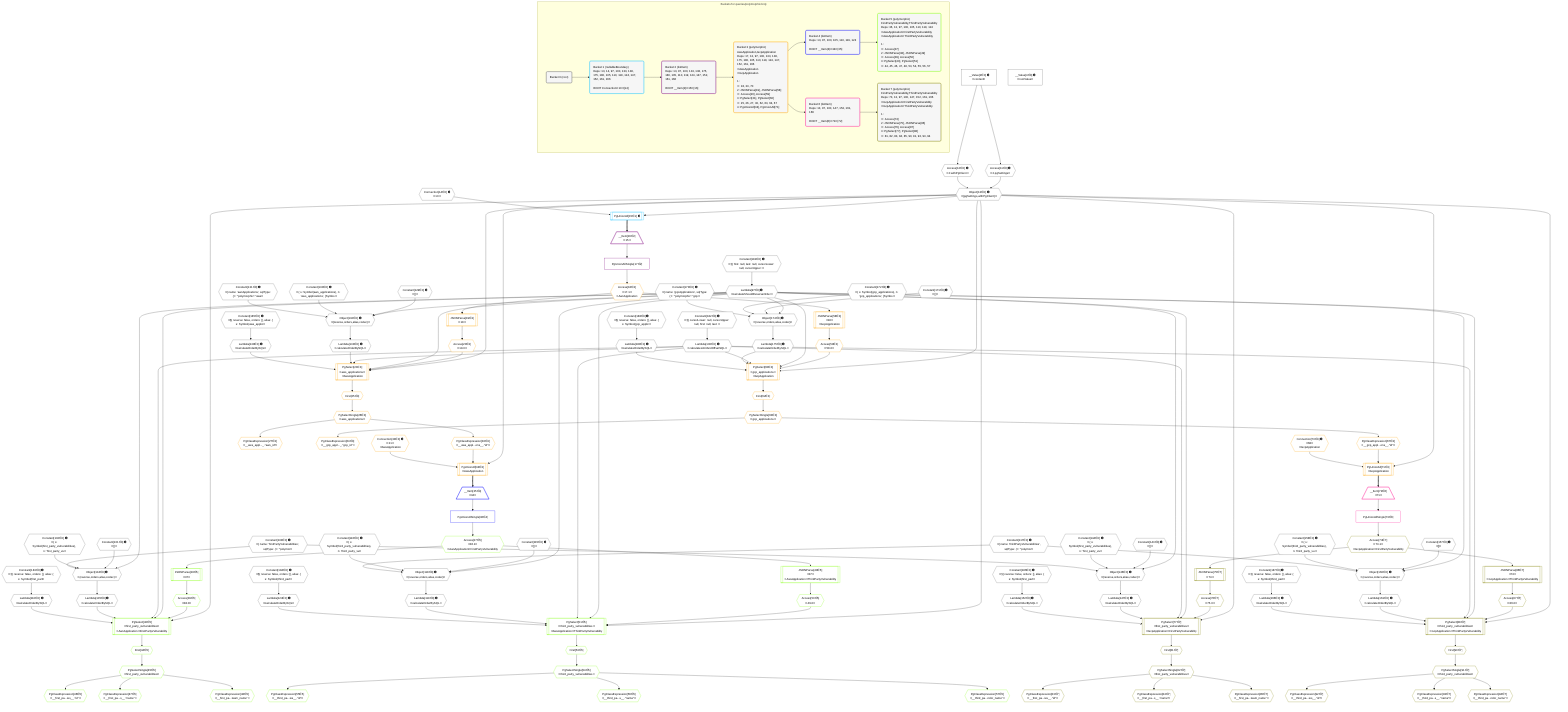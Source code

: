 %%{init: {'themeVariables': { 'fontSize': '12px'}}}%%
graph TD
    classDef path fill:#eee,stroke:#000,color:#000
    classDef plan fill:#fff,stroke-width:1px,color:#000
    classDef itemplan fill:#fff,stroke-width:2px,color:#000
    classDef unbatchedplan fill:#dff,stroke-width:1px,color:#000
    classDef sideeffectplan fill:#fcc,stroke-width:2px,color:#000
    classDef bucket fill:#f6f6f6,color:#000,stroke-width:2px,text-align:left


    %% plan dependencies
    Object104{{"Object[104∈0] ➊<br />ᐸ{reverse,orders,alias,codec}ᐳ"}}:::plan
    Lambda97{{"Lambda[97∈0] ➊<br />ᐸcalculateShouldReverseOrderᐳ"}}:::plan
    Constant101{{"Constant[101∈0] ➊<br />ᐸ[]ᐳ"}}:::plan
    Constant102{{"Constant[102∈0] ➊<br />ᐸ{ s: Symbol(first_party_vulnerabilities), n: 'first_party_vuᐳ"}}:::plan
    Constant103{{"Constant[103∈0] ➊<br />ᐸ{ name: 'firstPartyVulnerabilities', sqlType: { t: '”polymorᐳ"}}:::plan
    Lambda97 & Constant101 & Constant102 & Constant103 --> Object104
    Object118{{"Object[118∈0] ➊<br />ᐸ{reverse,orders,alias,codec}ᐳ"}}:::plan
    Constant115{{"Constant[115∈0] ➊<br />ᐸ[]ᐳ"}}:::plan
    Constant116{{"Constant[116∈0] ➊<br />ᐸ{ s: Symbol(third_party_vulnerabilities), n: 'third_party_vuᐳ"}}:::plan
    Constant117{{"Constant[117∈0] ➊<br />ᐸ{ name: 'thirdPartyVulnerabilities', sqlType: { t: '”polymorᐳ"}}:::plan
    Lambda97 & Constant115 & Constant116 & Constant117 --> Object118
    Object132{{"Object[132∈0] ➊<br />ᐸ{reverse,orders,alias,codec}ᐳ"}}:::plan
    Constant129{{"Constant[129∈0] ➊<br />ᐸ[]ᐳ"}}:::plan
    Constant130{{"Constant[130∈0] ➊<br />ᐸ{ s: Symbol(aws_applications), n: 'aws_applications', [Symboᐳ"}}:::plan
    Constant131{{"Constant[131∈0] ➊<br />ᐸ{ name: 'awsApplications', sqlType: { t: '”polymorphic”.”awsᐳ"}}:::plan
    Lambda97 & Constant129 & Constant130 & Constant131 --> Object132
    Object146{{"Object[146∈0] ➊<br />ᐸ{reverse,orders,alias,codec}ᐳ"}}:::plan
    Constant143{{"Constant[143∈0] ➊<br />ᐸ[]ᐳ"}}:::plan
    Constant144{{"Constant[144∈0] ➊<br />ᐸ{ s: Symbol(first_party_vulnerabilities), n: 'first_party_vuᐳ"}}:::plan
    Lambda97 & Constant143 & Constant144 & Constant103 --> Object146
    Object160{{"Object[160∈0] ➊<br />ᐸ{reverse,orders,alias,codec}ᐳ"}}:::plan
    Constant157{{"Constant[157∈0] ➊<br />ᐸ[]ᐳ"}}:::plan
    Constant158{{"Constant[158∈0] ➊<br />ᐸ{ s: Symbol(third_party_vulnerabilities), n: 'third_party_vuᐳ"}}:::plan
    Lambda97 & Constant157 & Constant158 & Constant117 --> Object160
    Object174{{"Object[174∈0] ➊<br />ᐸ{reverse,orders,alias,codec}ᐳ"}}:::plan
    Constant171{{"Constant[171∈0] ➊<br />ᐸ[]ᐳ"}}:::plan
    Constant172{{"Constant[172∈0] ➊<br />ᐸ{ s: Symbol(gcp_applications), n: 'gcp_applications', [Symboᐳ"}}:::plan
    Constant173{{"Constant[173∈0] ➊<br />ᐸ{ name: 'gcpApplications', sqlType: { t: '”polymorphic”.”gcpᐳ"}}:::plan
    Lambda97 & Constant171 & Constant172 & Constant173 --> Object174
    Object13{{"Object[13∈0] ➊<br />ᐸ{pgSettings,withPgClient}ᐳ"}}:::plan
    Access11{{"Access[11∈0] ➊<br />ᐸ2.pgSettingsᐳ"}}:::plan
    Access12{{"Access[12∈0] ➊<br />ᐸ2.withPgClientᐳ"}}:::plan
    Access11 & Access12 --> Object13
    __Value2["__Value[2∈0] ➊<br />ᐸcontextᐳ"]:::plan
    __Value2 --> Access11
    __Value2 --> Access12
    Constant181{{"Constant[181∈0] ➊<br />ᐸ§{ first: null, last: null, cursorLower: null, cursorUpper: ᐳ"}}:::plan
    Constant181 --> Lambda97
    Lambda100{{"Lambda[100∈0] ➊<br />ᐸcalculateLimitAndOffsetSQLᐳ"}}:::plan
    Constant182{{"Constant[182∈0] ➊<br />ᐸ§{ cursorLower: null, cursorUpper: null, first: null, last: ᐳ"}}:::plan
    Constant182 --> Lambda100
    Lambda105{{"Lambda[105∈0] ➊<br />ᐸcalculateOrderBySQLᐳ"}}:::plan
    Object104 --> Lambda105
    Lambda110{{"Lambda[110∈0] ➊<br />ᐸcalculateOrderBySQLᐳ"}}:::plan
    Constant183{{"Constant[183∈0] ➊<br />ᐸ§{ reverse: false, orders: [], alias: { s: Symbol(first_partᐳ"}}:::plan
    Constant183 --> Lambda110
    Lambda119{{"Lambda[119∈0] ➊<br />ᐸcalculateOrderBySQLᐳ"}}:::plan
    Object118 --> Lambda119
    Lambda124{{"Lambda[124∈0] ➊<br />ᐸcalculateOrderBySQLᐳ"}}:::plan
    Constant184{{"Constant[184∈0] ➊<br />ᐸ§{ reverse: false, orders: [], alias: { s: Symbol(third_partᐳ"}}:::plan
    Constant184 --> Lambda124
    Lambda133{{"Lambda[133∈0] ➊<br />ᐸcalculateOrderBySQLᐳ"}}:::plan
    Object132 --> Lambda133
    Lambda138{{"Lambda[138∈0] ➊<br />ᐸcalculateOrderBySQLᐳ"}}:::plan
    Constant185{{"Constant[185∈0] ➊<br />ᐸ§{ reverse: false, orders: [], alias: { s: Symbol(aws_applicᐳ"}}:::plan
    Constant185 --> Lambda138
    Lambda147{{"Lambda[147∈0] ➊<br />ᐸcalculateOrderBySQLᐳ"}}:::plan
    Object146 --> Lambda147
    Lambda152{{"Lambda[152∈0] ➊<br />ᐸcalculateOrderBySQLᐳ"}}:::plan
    Constant186{{"Constant[186∈0] ➊<br />ᐸ§{ reverse: false, orders: [], alias: { s: Symbol(first_partᐳ"}}:::plan
    Constant186 --> Lambda152
    Lambda161{{"Lambda[161∈0] ➊<br />ᐸcalculateOrderBySQLᐳ"}}:::plan
    Object160 --> Lambda161
    Lambda166{{"Lambda[166∈0] ➊<br />ᐸcalculateOrderBySQLᐳ"}}:::plan
    Constant187{{"Constant[187∈0] ➊<br />ᐸ§{ reverse: false, orders: [], alias: { s: Symbol(third_partᐳ"}}:::plan
    Constant187 --> Lambda166
    Lambda175{{"Lambda[175∈0] ➊<br />ᐸcalculateOrderBySQLᐳ"}}:::plan
    Object174 --> Lambda175
    Lambda180{{"Lambda[180∈0] ➊<br />ᐸcalculateOrderBySQLᐳ"}}:::plan
    Constant188{{"Constant[188∈0] ➊<br />ᐸ§{ reverse: false, orders: [], alias: { s: Symbol(gcp_applicᐳ"}}:::plan
    Constant188 --> Lambda180
    __Value4["__Value[4∈0] ➊<br />ᐸrootValueᐳ"]:::plan
    Connection14{{"Connection[14∈0] ➊<br />ᐸ10ᐳ"}}:::plan
    PgUnionAll15[["PgUnionAll[15∈1] ➊"]]:::plan
    Object13 & Connection14 --> PgUnionAll15
    __Item16[/"__Item[16∈2]<br />ᐸ15ᐳ"\]:::itemplan
    PgUnionAll15 ==> __Item16
    PgUnionAllSingle17["PgUnionAllSingle[17∈2]"]:::plan
    __Item16 --> PgUnionAllSingle17
    PgSelect21[["PgSelect[21∈3]<br />ᐸaws_applicationsᐳ<br />ᐳAwsApplication"]]:::plan
    Access20{{"Access[20∈3]<br />ᐸ19.0ᐳ"}}:::plan
    Object13 & Access20 & Lambda97 & Lambda100 & Lambda133 & Lambda138 --> PgSelect21
    PgSelect60[["PgSelect[60∈3]<br />ᐸgcp_applicationsᐳ<br />ᐳGcpApplication"]]:::plan
    Access59{{"Access[59∈3]<br />ᐸ58.0ᐳ"}}:::plan
    Object13 & Access59 & Lambda97 & Lambda100 & Lambda175 & Lambda180 --> PgSelect60
    PgUnionAll34[["PgUnionAll[34∈3]<br />ᐳAwsApplication"]]:::plan
    PgClassExpression30{{"PgClassExpression[30∈3]<br />ᐸ__aws_appl...ons__.”id”ᐳ"}}:::plan
    Connection33{{"Connection[33∈3] ➊<br />ᐸ31ᐳ<br />ᐳAwsApplication"}}:::plan
    Object13 & PgClassExpression30 & Connection33 --> PgUnionAll34
    PgUnionAll71[["PgUnionAll[71∈3]<br />ᐳGcpApplication"]]:::plan
    PgClassExpression67{{"PgClassExpression[67∈3]<br />ᐸ__gcp_appl...ons__.”id”ᐳ"}}:::plan
    Connection70{{"Connection[70∈3] ➊<br />ᐸ68ᐳ<br />ᐳGcpApplication"}}:::plan
    Object13 & PgClassExpression67 & Connection70 --> PgUnionAll71
    Access18{{"Access[18∈3]<br />ᐸ17.1ᐳ<br />ᐳAwsApplication"}}:::plan
    PgUnionAllSingle17 --> Access18
    JSONParse19[["JSONParse[19∈3]<br />ᐸ18ᐳ"]]:::plan
    Access18 --> JSONParse19
    JSONParse19 --> Access20
    First25{{"First[25∈3]"}}:::plan
    PgSelect21 --> First25
    PgSelectSingle26{{"PgSelectSingle[26∈3]<br />ᐸaws_applicationsᐳ"}}:::plan
    First25 --> PgSelectSingle26
    PgClassExpression27{{"PgClassExpression[27∈3]<br />ᐸ__aws_appl..._.”aws_id”ᐳ"}}:::plan
    PgSelectSingle26 --> PgClassExpression27
    PgSelectSingle26 --> PgClassExpression30
    JSONParse58[["JSONParse[58∈3]<br />ᐸ18ᐳ<br />ᐳGcpApplication"]]:::plan
    Access18 --> JSONParse58
    JSONParse58 --> Access59
    First62{{"First[62∈3]"}}:::plan
    PgSelect60 --> First62
    PgSelectSingle63{{"PgSelectSingle[63∈3]<br />ᐸgcp_applicationsᐳ"}}:::plan
    First62 --> PgSelectSingle63
    PgClassExpression64{{"PgClassExpression[64∈3]<br />ᐸ__gcp_appl..._.”gcp_id”ᐳ"}}:::plan
    PgSelectSingle63 --> PgClassExpression64
    PgSelectSingle63 --> PgClassExpression67
    __Item35[/"__Item[35∈4]<br />ᐸ34ᐳ"\]:::itemplan
    PgUnionAll34 ==> __Item35
    PgUnionAllSingle36["PgUnionAllSingle[36∈4]"]:::plan
    __Item35 --> PgUnionAllSingle36
    PgSelect40[["PgSelect[40∈5]<br />ᐸfirst_party_vulnerabilitiesᐳ<br />ᐳAwsApplicationᐳFirstPartyVulnerability"]]:::plan
    Access39{{"Access[39∈5]<br />ᐸ38.0ᐳ"}}:::plan
    Object13 & Access39 & Lambda97 & Lambda100 & Lambda105 & Lambda110 --> PgSelect40
    PgSelect51[["PgSelect[51∈5]<br />ᐸthird_party_vulnerabilitiesᐳ<br />ᐳAwsApplicationᐳThirdPartyVulnerability"]]:::plan
    Access50{{"Access[50∈5]<br />ᐸ49.0ᐳ"}}:::plan
    Object13 & Access50 & Lambda97 & Lambda100 & Lambda119 & Lambda124 --> PgSelect51
    Access37{{"Access[37∈5]<br />ᐸ36.1ᐳ<br />ᐳAwsApplicationᐳFirstPartyVulnerability"}}:::plan
    PgUnionAllSingle36 --> Access37
    JSONParse38[["JSONParse[38∈5]<br />ᐸ37ᐳ"]]:::plan
    Access37 --> JSONParse38
    JSONParse38 --> Access39
    First44{{"First[44∈5]"}}:::plan
    PgSelect40 --> First44
    PgSelectSingle45{{"PgSelectSingle[45∈5]<br />ᐸfirst_party_vulnerabilitiesᐳ"}}:::plan
    First44 --> PgSelectSingle45
    PgClassExpression46{{"PgClassExpression[46∈5]<br />ᐸ__first_pa...ies__.”id”ᐳ"}}:::plan
    PgSelectSingle45 --> PgClassExpression46
    PgClassExpression47{{"PgClassExpression[47∈5]<br />ᐸ__first_pa...s__.”name”ᐳ"}}:::plan
    PgSelectSingle45 --> PgClassExpression47
    PgClassExpression48{{"PgClassExpression[48∈5]<br />ᐸ__first_pa...team_name”ᐳ"}}:::plan
    PgSelectSingle45 --> PgClassExpression48
    JSONParse49[["JSONParse[49∈5]<br />ᐸ37ᐳ<br />ᐳAwsApplicationᐳThirdPartyVulnerability"]]:::plan
    Access37 --> JSONParse49
    JSONParse49 --> Access50
    First53{{"First[53∈5]"}}:::plan
    PgSelect51 --> First53
    PgSelectSingle54{{"PgSelectSingle[54∈5]<br />ᐸthird_party_vulnerabilitiesᐳ"}}:::plan
    First53 --> PgSelectSingle54
    PgClassExpression55{{"PgClassExpression[55∈5]<br />ᐸ__third_pa...ies__.”id”ᐳ"}}:::plan
    PgSelectSingle54 --> PgClassExpression55
    PgClassExpression56{{"PgClassExpression[56∈5]<br />ᐸ__third_pa...s__.”name”ᐳ"}}:::plan
    PgSelectSingle54 --> PgClassExpression56
    PgClassExpression57{{"PgClassExpression[57∈5]<br />ᐸ__third_pa...ndor_name”ᐳ"}}:::plan
    PgSelectSingle54 --> PgClassExpression57
    __Item72[/"__Item[72∈6]<br />ᐸ71ᐳ"\]:::itemplan
    PgUnionAll71 ==> __Item72
    PgUnionAllSingle73["PgUnionAllSingle[73∈6]"]:::plan
    __Item72 --> PgUnionAllSingle73
    PgSelect77[["PgSelect[77∈7]<br />ᐸfirst_party_vulnerabilitiesᐳ<br />ᐳGcpApplicationᐳFirstPartyVulnerability"]]:::plan
    Access76{{"Access[76∈7]<br />ᐸ75.0ᐳ"}}:::plan
    Object13 & Access76 & Lambda97 & Lambda100 & Lambda147 & Lambda152 --> PgSelect77
    PgSelect88[["PgSelect[88∈7]<br />ᐸthird_party_vulnerabilitiesᐳ<br />ᐳGcpApplicationᐳThirdPartyVulnerability"]]:::plan
    Access87{{"Access[87∈7]<br />ᐸ86.0ᐳ"}}:::plan
    Object13 & Access87 & Lambda97 & Lambda100 & Lambda161 & Lambda166 --> PgSelect88
    Access74{{"Access[74∈7]<br />ᐸ73.1ᐳ<br />ᐳGcpApplicationᐳFirstPartyVulnerability"}}:::plan
    PgUnionAllSingle73 --> Access74
    JSONParse75[["JSONParse[75∈7]<br />ᐸ74ᐳ"]]:::plan
    Access74 --> JSONParse75
    JSONParse75 --> Access76
    First81{{"First[81∈7]"}}:::plan
    PgSelect77 --> First81
    PgSelectSingle82{{"PgSelectSingle[82∈7]<br />ᐸfirst_party_vulnerabilitiesᐳ"}}:::plan
    First81 --> PgSelectSingle82
    PgClassExpression83{{"PgClassExpression[83∈7]<br />ᐸ__first_pa...ies__.”id”ᐳ"}}:::plan
    PgSelectSingle82 --> PgClassExpression83
    PgClassExpression84{{"PgClassExpression[84∈7]<br />ᐸ__first_pa...s__.”name”ᐳ"}}:::plan
    PgSelectSingle82 --> PgClassExpression84
    PgClassExpression85{{"PgClassExpression[85∈7]<br />ᐸ__first_pa...team_name”ᐳ"}}:::plan
    PgSelectSingle82 --> PgClassExpression85
    JSONParse86[["JSONParse[86∈7]<br />ᐸ74ᐳ<br />ᐳGcpApplicationᐳThirdPartyVulnerability"]]:::plan
    Access74 --> JSONParse86
    JSONParse86 --> Access87
    First90{{"First[90∈7]"}}:::plan
    PgSelect88 --> First90
    PgSelectSingle91{{"PgSelectSingle[91∈7]<br />ᐸthird_party_vulnerabilitiesᐳ"}}:::plan
    First90 --> PgSelectSingle91
    PgClassExpression92{{"PgClassExpression[92∈7]<br />ᐸ__third_pa...ies__.”id”ᐳ"}}:::plan
    PgSelectSingle91 --> PgClassExpression92
    PgClassExpression93{{"PgClassExpression[93∈7]<br />ᐸ__third_pa...s__.”name”ᐳ"}}:::plan
    PgSelectSingle91 --> PgClassExpression93
    PgClassExpression94{{"PgClassExpression[94∈7]<br />ᐸ__third_pa...ndor_name”ᐳ"}}:::plan
    PgSelectSingle91 --> PgClassExpression94

    %% define steps

    subgraph "Buckets for queries/polymorphic/only"
    Bucket0("Bucket 0 (root)"):::bucket
    classDef bucket0 stroke:#696969
    class Bucket0,__Value2,__Value4,Access11,Access12,Object13,Connection14,Lambda97,Lambda100,Constant101,Constant102,Constant103,Object104,Lambda105,Lambda110,Constant115,Constant116,Constant117,Object118,Lambda119,Lambda124,Constant129,Constant130,Constant131,Object132,Lambda133,Lambda138,Constant143,Constant144,Object146,Lambda147,Lambda152,Constant157,Constant158,Object160,Lambda161,Lambda166,Constant171,Constant172,Constant173,Object174,Lambda175,Lambda180,Constant181,Constant182,Constant183,Constant184,Constant185,Constant186,Constant187,Constant188 bucket0
    Bucket1("Bucket 1 (nullableBoundary)<br />Deps: 13, 14, 97, 100, 133, 138, 175, 180, 105, 110, 119, 124, 147, 152, 161, 166<br /><br />ROOT Connectionᐸ10ᐳ[14]"):::bucket
    classDef bucket1 stroke:#00bfff
    class Bucket1,PgUnionAll15 bucket1
    Bucket2("Bucket 2 (listItem)<br />Deps: 13, 97, 100, 133, 138, 175, 180, 105, 110, 119, 124, 147, 152, 161, 166<br /><br />ROOT __Item{2}ᐸ15ᐳ[16]"):::bucket
    classDef bucket2 stroke:#7f007f
    class Bucket2,__Item16,PgUnionAllSingle17 bucket2
    Bucket3("Bucket 3 (polymorphic)<br />AwsApplication,GcpApplication<br />Deps: 17, 13, 97, 100, 133, 138, 175, 180, 105, 110, 119, 124, 147, 152, 161, 166<br />ᐳAwsApplication<br />ᐳGcpApplication<br /><br />1: <br />ᐳ: 18, 33, 70<br />2: JSONParse[19], JSONParse[58]<br />ᐳ: Access[20], Access[59]<br />3: PgSelect[21], PgSelect[60]<br />ᐳ: 25, 26, 27, 30, 62, 63, 64, 67<br />4: PgUnionAll[34], PgUnionAll[71]"):::bucket
    classDef bucket3 stroke:#ffa500
    class Bucket3,Access18,JSONParse19,Access20,PgSelect21,First25,PgSelectSingle26,PgClassExpression27,PgClassExpression30,Connection33,PgUnionAll34,JSONParse58,Access59,PgSelect60,First62,PgSelectSingle63,PgClassExpression64,PgClassExpression67,Connection70,PgUnionAll71 bucket3
    Bucket4("Bucket 4 (listItem)<br />Deps: 13, 97, 100, 105, 110, 119, 124<br /><br />ROOT __Item{4}ᐸ34ᐳ[35]"):::bucket
    classDef bucket4 stroke:#0000ff
    class Bucket4,__Item35,PgUnionAllSingle36 bucket4
    Bucket5("Bucket 5 (polymorphic)<br />FirstPartyVulnerability,ThirdPartyVulnerability<br />Deps: 36, 13, 97, 100, 105, 110, 119, 124<br />ᐳAwsApplicationᐳFirstPartyVulnerability<br />ᐳAwsApplicationᐳThirdPartyVulnerability<br /><br />1: <br />ᐳ: Access[37]<br />2: JSONParse[38], JSONParse[49]<br />ᐳ: Access[39], Access[50]<br />3: PgSelect[40], PgSelect[51]<br />ᐳ: 44, 45, 46, 47, 48, 53, 54, 55, 56, 57"):::bucket
    classDef bucket5 stroke:#7fff00
    class Bucket5,Access37,JSONParse38,Access39,PgSelect40,First44,PgSelectSingle45,PgClassExpression46,PgClassExpression47,PgClassExpression48,JSONParse49,Access50,PgSelect51,First53,PgSelectSingle54,PgClassExpression55,PgClassExpression56,PgClassExpression57 bucket5
    Bucket6("Bucket 6 (listItem)<br />Deps: 13, 97, 100, 147, 152, 161, 166<br /><br />ROOT __Item{6}ᐸ71ᐳ[72]"):::bucket
    classDef bucket6 stroke:#ff1493
    class Bucket6,__Item72,PgUnionAllSingle73 bucket6
    Bucket7("Bucket 7 (polymorphic)<br />FirstPartyVulnerability,ThirdPartyVulnerability<br />Deps: 73, 13, 97, 100, 147, 152, 161, 166<br />ᐳGcpApplicationᐳFirstPartyVulnerability<br />ᐳGcpApplicationᐳThirdPartyVulnerability<br /><br />1: <br />ᐳ: Access[74]<br />2: JSONParse[75], JSONParse[86]<br />ᐳ: Access[76], Access[87]<br />3: PgSelect[77], PgSelect[88]<br />ᐳ: 81, 82, 83, 84, 85, 90, 91, 92, 93, 94"):::bucket
    classDef bucket7 stroke:#808000
    class Bucket7,Access74,JSONParse75,Access76,PgSelect77,First81,PgSelectSingle82,PgClassExpression83,PgClassExpression84,PgClassExpression85,JSONParse86,Access87,PgSelect88,First90,PgSelectSingle91,PgClassExpression92,PgClassExpression93,PgClassExpression94 bucket7
    Bucket0 --> Bucket1
    Bucket1 --> Bucket2
    Bucket2 --> Bucket3
    Bucket3 --> Bucket4 & Bucket6
    Bucket4 --> Bucket5
    Bucket6 --> Bucket7
    end